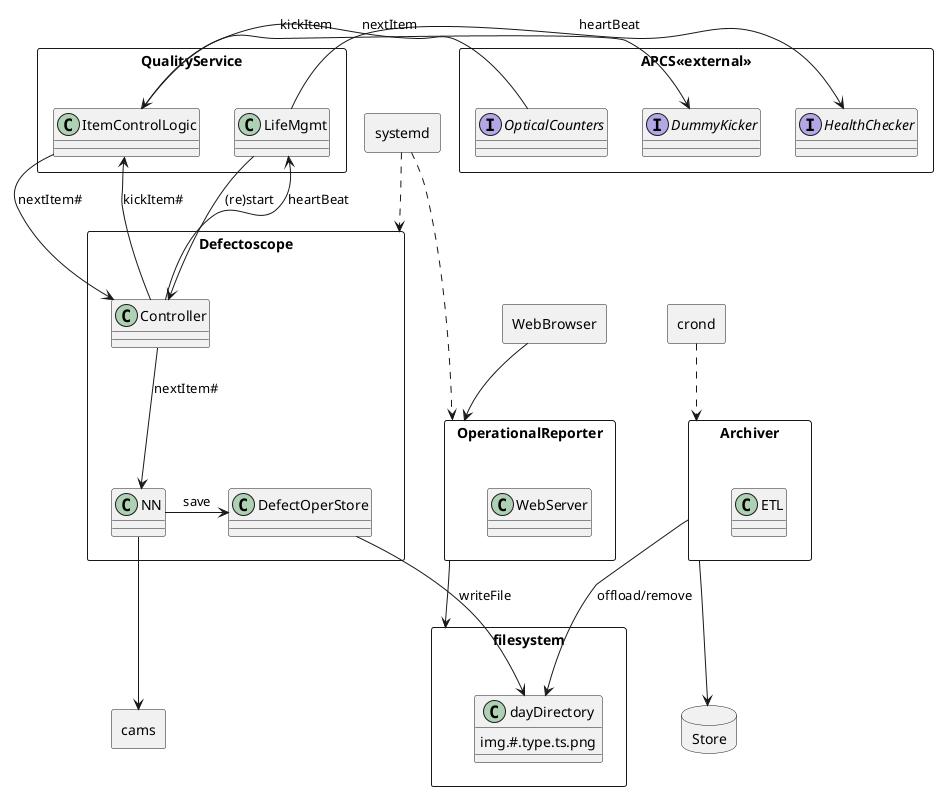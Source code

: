 @startuml
package systemd <<Rectangle>>{
}
package crond <<Rectangle>>{
}
package APCS<<external>> <<Rectangle>>{
  interface HealthChecker
  interface OpticalCounters
  interface DummyKicker
}
package QualityService <<Rectangle>> {
  class LifeMgmt
  class ItemControlLogic
}
package Defectoscope <<Rectangle>> {
  class Controller
  class NN
  class DefectOperStore
}
package cams <<Rectangle>>{
}
package filesystem <<Rectangle>>{
  class dayDirectory {
    img.#.type.ts.png
  }
}
package OperationalReporter <<Rectangle>>{
  class WebServer
}
package Archiver <<Rectangle>>{
  class ETL
}
package Store <<Database>>{
}
package WebBrowser <<Rectangle>>{
}

systemd ..> Defectoscope
systemd ..> OperationalReporter

LifeMgmt -right-> HealthChecker : heartBeat
OpticalCounters --> ItemControlLogic : nextItem
ItemControlLogic --> DummyKicker : kickItem

LifeMgmt --> Controller : (re)start
Controller -up-> LifeMgmt : heartBeat
ItemControlLogic --> Controller : nextItem#
Controller -up-> ItemControlLogic : kickItem#

Controller --> NN : nextItem#
NN --> cams
NN -left-> DefectOperStore : save
DefectOperStore --> dayDirectory : writeFile

OperationalReporter --> filesystem
WebBrowser --> OperationalReporter

crond ..> Archiver
Archiver --> Store
Archiver --> dayDirectory : offload/remove
@enduml